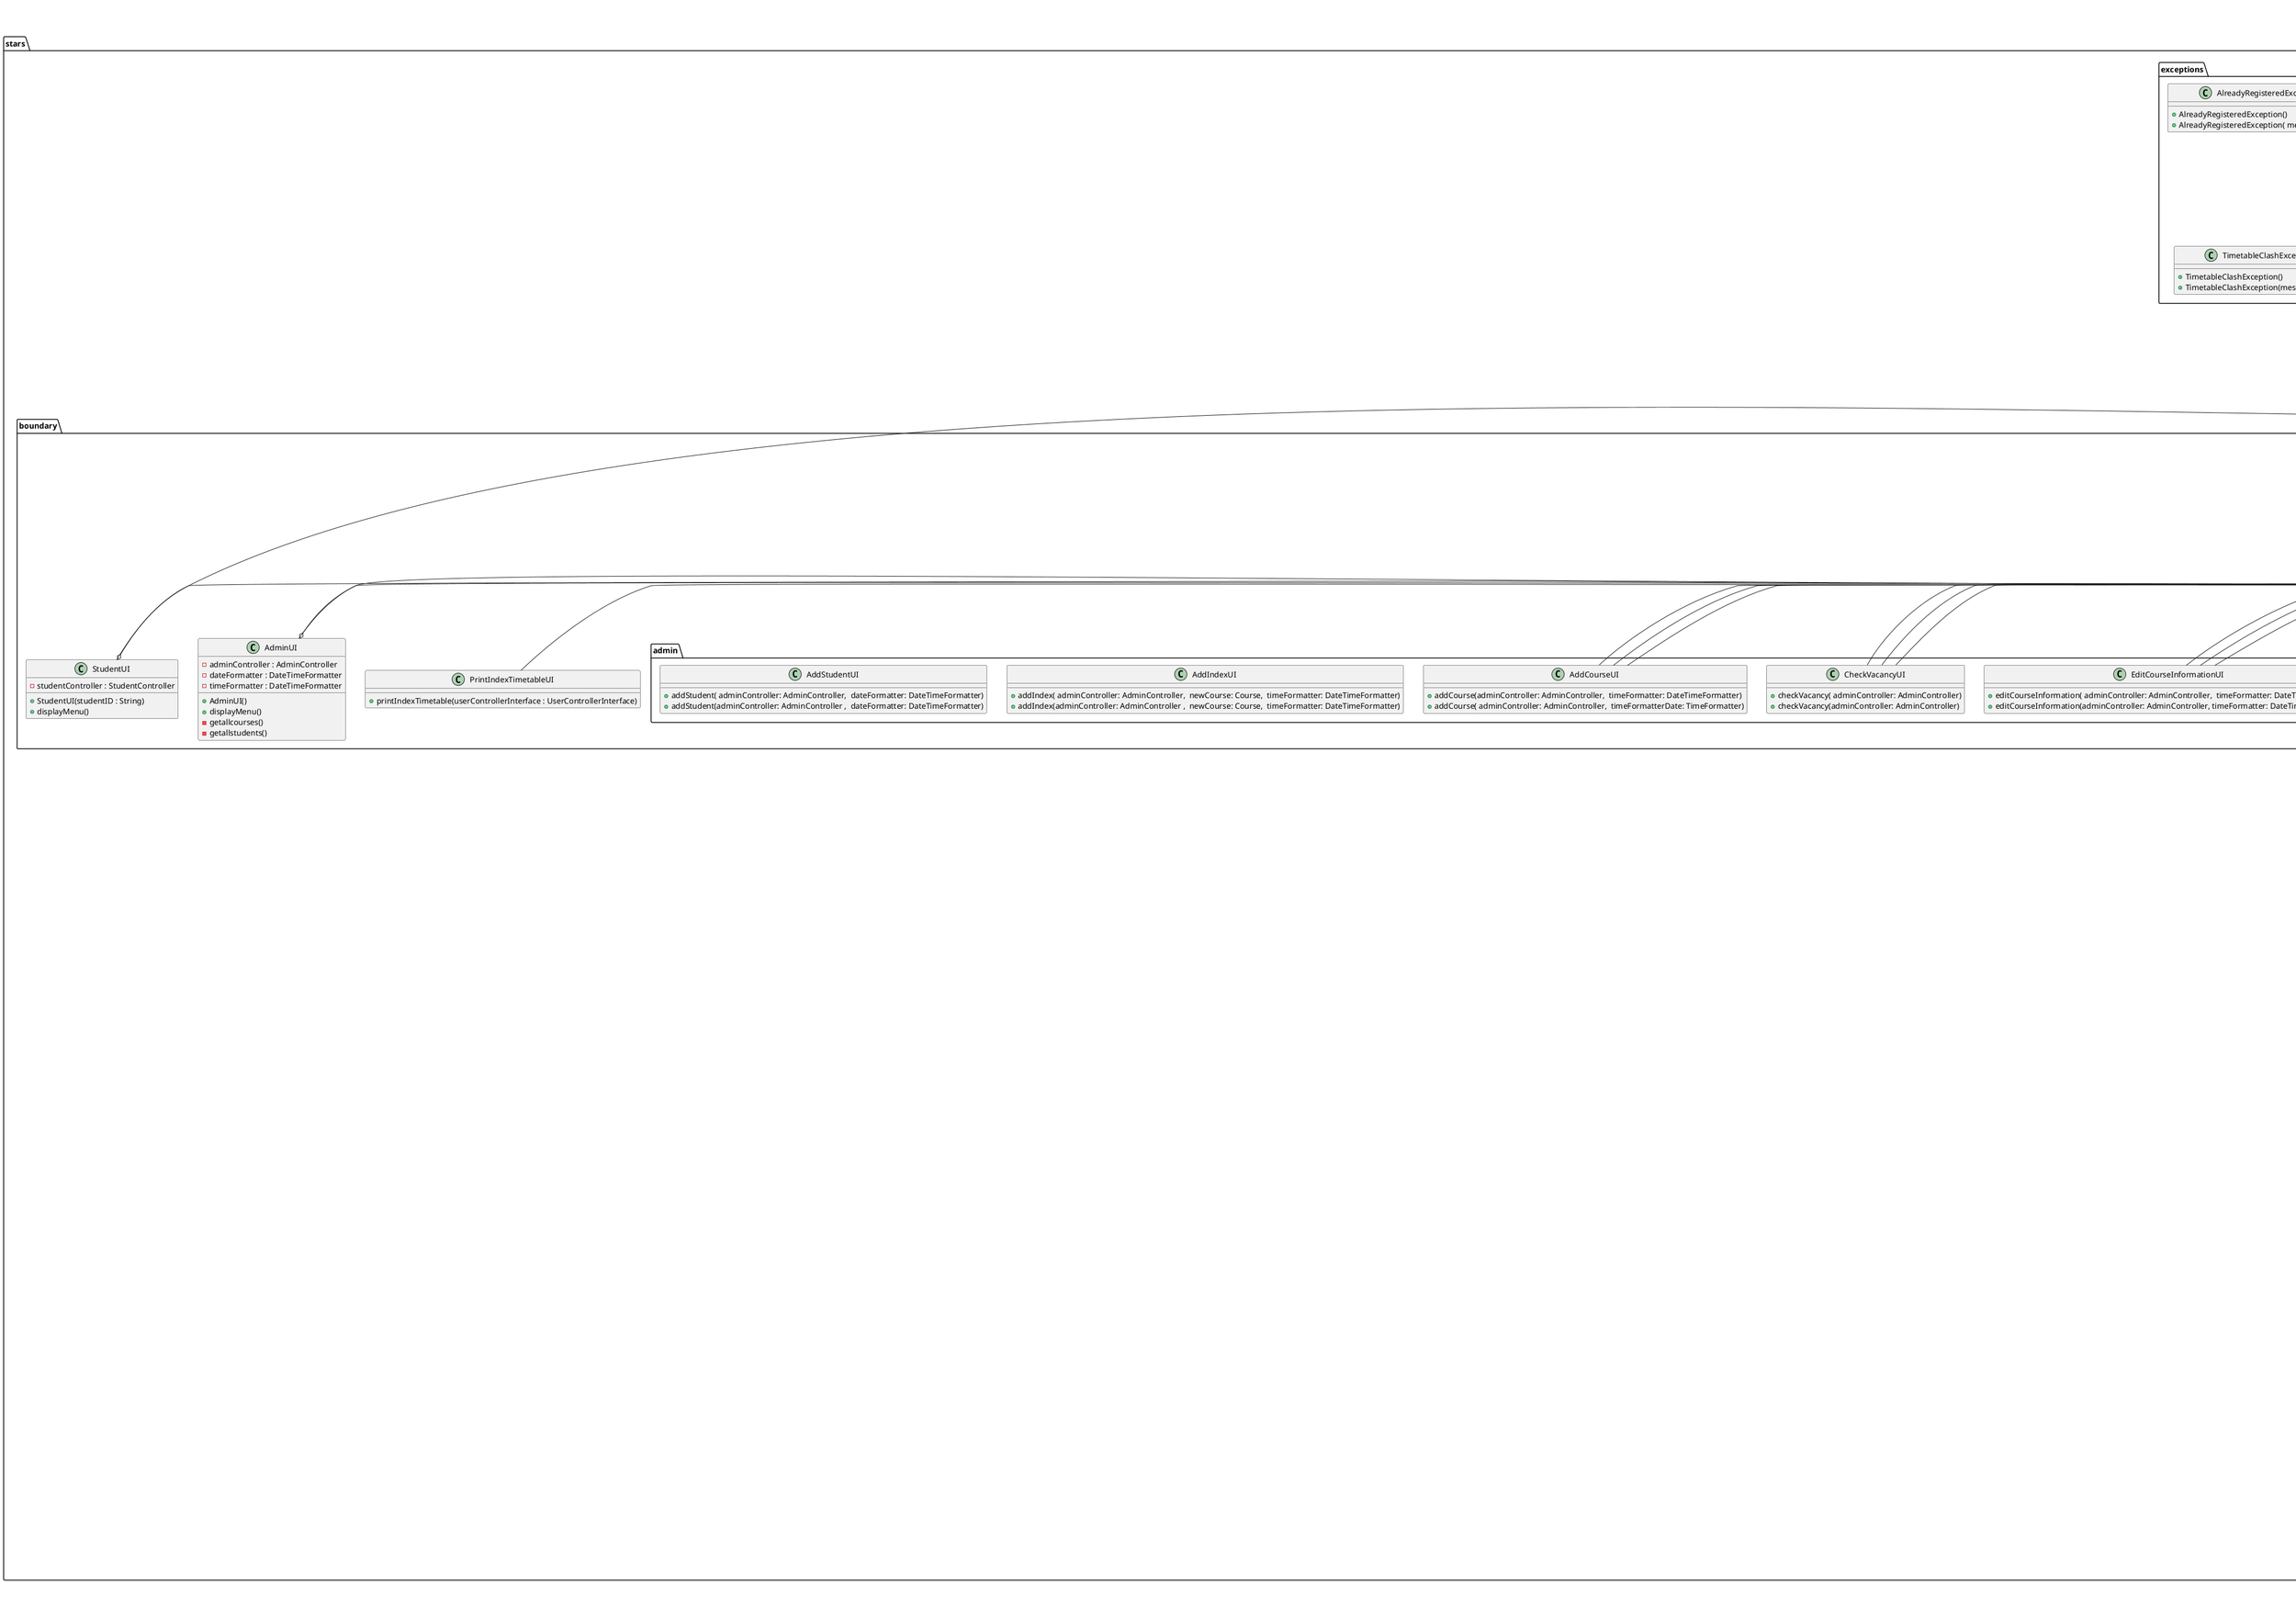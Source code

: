 @startuml

title __CZ2002's Class Diagram__\n
  namespace stars.boundary {
    class stars.boundary.AdminUI {
        - adminController : AdminController
        - dateFormatter : DateTimeFormatter
        - timeFormatter : DateTimeFormatter
        + AdminUI()
        + displayMenu()
        - getallcourses()
        - getallstudents()
    }
  }


  namespace stars.boundary {
    class stars.boundary.IndexTimingDisplayer {
        - index : Index
        - HEIGHT : int
        - WIDTH : int
        + IndexTimingDisplayer(index : Index)
        + displayTimetable()
        + pad(s : String) : String
    }
  }


  namespace stars.boundary {
    class stars.boundary.IntScanner {
        {static} + nextInt() : int
    }
  }


  namespace stars.boundary {
    class stars.boundary.LoginUI {
        {static} + main(args : String[])
        {static} - login()
    }
  }


  namespace stars.boundary {
    class stars.boundary.PrintIndexTimetableUI {
        + printIndexTimetable(userControllerInterface : UserControllerInterface)
    }
  }


  namespace stars.boundary {
    abstract class stars.boundary.SelectUI {
        + select(ls : ArrayList<Selectable>) : Selectable
    }
  }


  namespace stars.boundary {
    class stars.boundary.StudentUI {
        - studentController : StudentController
        + StudentUI(studentID : String)
        + displayMenu()
    }
  }


  namespace stars.boundary {
    class stars.boundary.TimetableDisplayer {
        - student : Student
        - HEIGHT : int
        - WIDTH : int
        + TimetableDisplayer(student : Student)
        + displayTimetable()
        + pad(s : String) : String
    }
  }


  stars.boundary.admin.AddCourseUI -up-|> stars.boundary.SelectUI
  stars.boundary.admin.CheckVacancyUI -up-|> stars.boundary.SelectUI
  stars.boundary.admin.EditCourseInformationUI -up-|> stars.boundary.SelectUI
  stars.boundary.admin.EditStudentAccessUI -up-|> stars.boundary.SelectUI
  stars.boundary.admin.PrintStudentListByCourseUI -up-|> stars.boundary.SelectUI
  stars.boundary.admin.PrintStudentListByIndexUI -up-|> stars.boundary.SelectUI

  namespace stars.boundary {
      namespace student {
        class stars.boundary.student.AddIndexUI {
            + addIndex(studentController : StudentController)
        }
      }
    }


    namespace stars.boundary {
      namespace student {
        class stars.boundary.student.ChangeIndexUI {
            + changeIndex(studentController : StudentController)
        }
      }
    }


    namespace stars.boundary {
      namespace student {
        class stars.boundary.student.CheckVacanciesAvailableUI {
            + checkVacanciesAvailable(studentController : StudentController)
        }
      }
    }


    namespace stars.boundary {
      namespace student {
        class stars.boundary.student.DropIndexUI {
            + dropIndex(studentController : StudentController)
        }
      }
    }


    namespace stars.boundary {
      namespace student {
        class stars.boundary.student.PrintRegisteredCoursesUI {
            + printRegisteredCourses(studentController : StudentController)
        }
      }
    }


    namespace stars.boundary {
      namespace student {
        class stars.boundary.student.SwopIndexUI {
            + swopIndex(studentController : StudentController)
        }
      }
    }


    stars.boundary.student.AddIndexUI -up-|> stars.boundary.SelectUI
    stars.boundary.student.ChangeIndexUI -up-|> stars.boundary.SelectUI
    stars.boundary.student.CheckVacanciesAvailableUI -up-|> stars.boundary.SelectUI
    stars.boundary.student.DropIndexUI -up-|> stars.boundary.SelectUI
    stars.boundary.student.SwopIndexUI -up-|> stars.boundary.SelectUI


namespace stars.controller {
    class stars.controller.AdminController {
        + AdminController()
        + addCourse(newCourse: Course): boolean
        + addIndex(selectedCourse: Course, newIndex: Index): boolean
        + addStudent(studentName: String, nationality: String, gender: String, studentID: String, degree: String,
                                 email: String, password: String, start: LocalDateTime, end: LocalDateTime): boolean
        + addTiming(newIndex: Index, newTiming: Timing): boolean
        + changeIndexID(selectedIndex: Index, newIndexID: int): boolean
        + createCourse(newCourseID: String, newAU: int, newSchool: String, newCourseName: String): Course
        + createIndex(selectedCourse: Course, newVacancy: int, newIndexNumber, int): Index
        + createTiming(day: Day, type: Type, start: LocalTime, end: LocalTime): Timing
        + dropIndex(selectedCourse: Course, selectedIndex: Index): boolean
        + editAccess(studentID: String, start: LocalDateTime , end: LocalDateTime)
        + getCourseList(): ArrayList<Course>
        + getStudentList(): ArrayList<Student>
        + save()
        + setCourseID(selectedCourse: Course, newCourseID: String): boolean
        + setVacancyLimit(selectedIndex: Index, newVacancyLimit: int): boolean
    }
  }


  namespace stars.controller {
    interface stars.controller.Authenticator {
        {abstract} + authenticate(username: String, password: String): boolean
    }
  }


  namespace stars.controller {
    class stars.controller.DatabaseManager {
        - db: Database
        - DATABASE_FILE : String
        + DatabaseManager()
        + addCourse(course: Course): boolean
        + addStudent(student: Student): boolean
        + findStudent(studentID: String): Student
        + getCoursesArray(): ArrayList<Course>
        + getStudentArray(): ArrayList<Student>
        + saveInformation()
        - loadInformation()
    }
  }


  namespace stars.controller {
    class stars.controller.FlatFileAdminAuthenticator {
        - ADMIN_ACCOUNT_FILE : String
        + authenticate(username: String, password: String): boolean
    }
  }


  namespace stars.controller {
    class stars.controller.FlatFileStudentAuthenticator {
        - db: Database
        - STUDENT_ACCOUNTS_FILE : String
        + addStudent(username: String, password: String, accessStart: LocalDateTime, accessEnd:LocalDateTime)
        + authenticate(username: String, password: String): boolean
        + editAccess(username: String, accessStart: LocalDateTime, accessEnd: LocalDateTime)
    }
  }


  namespace stars.controller {
    class stars.controller.IndexStudentAdder {
        + addStudent(index: Index, studentRegisteredCourses: StudentRegisteredCourses): boolean
    }
  }


  namespace stars.controller {
    class stars.controller.IndexStudentDropper {
        + dropStudent(index: Index,  studentRegisteredCourses: StudentRegisteredCourses): boolean
    }
  }


  namespace stars.controller {
    class stars.controller.IndexStudentSwopper {
        + swopStudent( index: Index, curStudent: Student, newStudent: Student): boolean
    }
  }


  namespace stars.controller {
    class stars.controller.LoginController {
        + verifyLogin( username: String, password: String): boolean
    }
  }


  namespace stars.controller {
    class stars.controller.SetVacancyLimitController {
        + setVacancyLimit(selectedIndex: Index ,  newVacancyLimit: int): boolean
    }
  }


  namespace stars.controller {
    interface stars.controller.StudentAuthenticator {
        {abstract} + addStudent( username: String,  password: String, accessStart: LocalDateTime,  accessEnd: LocalDateTime)
        {abstract} + editAccess( username: String,  accessStart: LocalDateTime,  accessEnd: LocalDateTime)
    }
  }

  namespace stars.controller {
    class stars.controller.StudentController {
        + StudentController(studentID: String)
        + addIndex( myIndex:Index):boolean
        + changeIndex(oldIndex: Index , newIndex: Index ): boolean
        + displayTimetable()
        + dropIndex( index: Index): boolean
        + getConfirmedIndex(): ArrayList<Index>
        + getCourseList():  ArrayList<Course>
        + getRegisteredIndex(): ArrayList<Index>
        + getWaitlistedIndex(): ArrayList<Index>
        + save()
        + swopIndex(friendID: String , myIndex: Index): boolean
    }
  }


  namespace stars.controller {
    class stars.controller.TimetableClashChecker {
        + checkClash( studentRegisteredCourses: StudentRegisteredCourses, newIndex: Index ): boolean
        + checkClash(studentRegisteredCourses: StudentRegisteredCourses , newIndex: Index,  oldIndex: Index): boolean
    }
  }


  namespace stars.controller {
    interface stars.controller.UserControllerInterface {
        {abstract} + getCourseList(): ArrayList<Course>
    }
  }


  stars.controller.AdminController .up.|> stars.controller.UserControllerInterface
  stars.controller.AdminController o-- stars.controller.DatabaseManager : dbManager
  stars.controller.DatabaseManager o-- stars.entity.Database : db
  stars.controller.FlatFileAdminAuthenticator .up.|> stars.controller.Authenticator
  stars.controller.FlatFileStudentAuthenticator .up.|> stars.controller.StudentAuthenticator
  stars.controller.StudentController .up.|> stars.controller.UserControllerInterface
  stars.controller.StudentController o-- stars.controller.DatabaseManager : dbManager
  stars.controller.StudentController o-- stars.boundary.TimetableDisplayer : displayer
  stars.controller.StudentController o-- stars.entity.Student : myStudent

    namespace stars.exceptions {
        class stars.exceptions.AlreadyRegisteredException {
            + AlreadyRegisteredException()
            + AlreadyRegisteredException( message: String)
        }
      }


      namespace stars.exceptions {
        class stars.exceptions.ExceedAUException {
            + ExceedAUException()
            + ExceedAUException(message: String)
        }
      }


      namespace stars.exceptions {
        class stars.exceptions.TimetableClashException {
            + TimetableClashException()
            + TimetableClashException(message: String)
        }
      }

      namespace stars.boundary {
          namespace admin {
            class stars.boundary.admin.AddCourseUI {
                + addCourse(adminController: AdminController,  timeFormatter: DateTimeFormatter)
            }
          }
        }


        namespace stars.boundary {
          namespace admin {
            class stars.boundary.admin.AddIndexUI {
                + addIndex( adminController: AdminController,  newCourse: Course,  timeFormatter: DateTimeFormatter)
            }
          }
        }


        namespace stars.boundary {
          namespace admin {
            class stars.boundary.admin.AddStudentUI {
                + addStudent( adminController: AdminController,  dateFormatter: DateTimeFormatter)
            }
          }
        }


        namespace stars.boundary {
          namespace admin {
            class stars.boundary.admin.CheckVacancyUI {
                + checkVacancy( adminController: AdminController)
            }
          }
        }


        namespace stars.boundary {
          namespace admin {
            class stars.boundary.admin.EditCourseInformationUI {
                + editCourseInformation( adminController: AdminController,  timeFormatter: DateTimeFormatter)
            }
          }
        }


        namespace stars.boundary {
          namespace admin {
            class stars.boundary.admin.EditStudentAccessUI {
                + editStudentAccess( adminController: AdminController,  dateFormatter: DateTimeFormatter)
            }
          }
        }


        namespace stars.boundary {
          namespace admin {
            class stars.boundary.admin.PrintStudentListByCourseUI {
                + printStudentListByCourse( adminController: AdminController)
            }
          }
        }


        namespace stars.boundary {
          namespace admin {
            class stars.boundary.admin.PrintStudentListByIndexUI {
                + printStudentListByIndex(adminController: AdminController)
            }
          }
        }

    namespace stars.entity {
    class stars.entity.Course {
        - au : int
        - courseID : String
        - courseName : String
        - indexList : ArrayList<Index>
        - school : String
        + Course(courseID : String, au : int, school : String, courseName : String)
        + addIndex(newIndex : Index) : boolean
        + getAu() : int
        + getCourseID() : String
        + getCourseName() : String
        + getIndexList() : ArrayList<Index>
        + getSchool() : String
        + print() : String
        + setAu(au : int)
        + setCourseID(courseID : String)
        + setCourseName(courseName : String)
        + setIndexList(indexList ArrayList<Index>) 
        + setSchool(school : String)
    }
  }


  namespace stars.entity {
    class stars.entity.Database {
        - coursesArray : ArrayList<Course>
        - studentArray : ArrayList<Student>
        + Database()
        + addCourse(course : Course) : boolean
        + addStudent(student : Student) : boolean
        + findStudent(studentID : String) : Student
        + getCoursesArray() : ArrayList<Course>
        + getStudentArray() : ArrayList<Student>
    }
  }


  namespace stars.entity {
    class stars.entity.EmailService {
        - student : Student
        - password : String
        - username : String
        + EmailService(student Student)
        + sendNotification(index : Index)
    }
  }


  namespace stars.entity {
    class stars.entity.Index {
        - confirmedList : ArrayList<Student>
        - indexNumber : int
        - timings : ArrayList<Timing>
        - vacancy : int
        - vacancyLimit : int
        - course : Course
        - waitList : ArrayList<Student>
        + Index(course : Course, vacancy : int, indexNumber : int)
        + addStudentToConfirmedList(student : Student)
        + addStudentToWaitList(student : Student)
        + addTiming(newTiming : Timing) : boolean
        + dequeueStudent() : Student
        + dropStudentFromConfirmedList(student : Student)
        + dropStudentFromWaitList(student : Student)
        + getAU() : int
        + getConfirmedList() : ArrayList<Student>
        + getCourse() : Course
        + getIndexNumber() : int
        + getTimings() ArrayList<Timing>
        + getVacancy() : int
        + getVacancyLimit() : int
        + getWaitList() : ArrayList<Student> 
        + insertStudentToWaitList(student : Student, location : int)
        + print() : String
        + setConfirmedList(confirmedList : ArrayList<Student>)
        + setCourse(course : Course)
        + setIndexNumber(indexNumber : int)
        + setTimings(timings : ArrayList<Timing>)
        + setVacancy(vacancy : UserControllerInterface)
        + setVacancyLimit(newVacancyLimit : int)
        + setWaitList(waitList : ArrayList<Student>)
    }
  }


  namespace stars.entity {
    interface stars.entity.NotificationInterface {
        {abstract} + sendNotification(index : Index)
    }
  }


  namespace stars.entity {
    interface stars.entity.Selectable {
        {abstract} + print() : String
    }
  }


  namespace stars.entity {
    class stars.entity.Student {
        - degree : String
        - email : String
        - gender : String
        - nationality : String
        - studentID : String
        - studentName : String
        - registeredCourses : StudentRegisteredCourses
        - notificationService : NotificationInterface
        + Student(studentName : String, nationality : String, gender : String, studentID : String, degree : String, email : String)
        + addIndex(index : Index) : boolean
        + changeIndex(oldIndex : Index, newIndex : Index) : boolean
        + checkChangeIndex(friendIndex : Index, myIndex : Index) : boolean
        + dropIndex(index : Index) : boolean
        + getConfirmedIndex() : ArrayList<Index>
        + getDegree() : String
        + getEmail() : String
        + getGender() : String
        + getNationality() : String
        + getRegisteredIndex() : ArrayList<Index>
        + getStudentID() : String
        + getStudentName() : String
        + getWaitlistedIndex() : ArrayList<Index>
        + getregisteredCourses() : StudentRegisteredCourses
        + moveToConfirmed(index : Index)
        + print() : String
        + sendNotification(index : Index)
        + swopPlaces(friendIndex : Index, friend : Student) : boolean
    }
  }


  namespace stars.entity {
    class stars.entity.StudentRegisteredCourses {
        - AU : int
        - confirmedIndexArray : ArrayList<Index>
        - waitlistedIndexArray : ArrayList<Index>
        - owner : Student
        + StudentRegisteredCourses(owner : Student)
        + addAU(au : int)
        + addIndex(index : Index) : boolean
        + addToConfirmedIndexArray(index : Index)
        + addToWaitlistedIndexArray(index : Index)
        + changeIndex(oldIndex : Index, newIndex : Index) : boolean
        + dropIndex(index : Index) : boolean
        + getAU() : int
        + getConfirmedIndexArray() : ArrayList<Index>
        + getIndexList() : ArrayList<Index>
        + getOwner() : Student
        + getWaitlistedIndexArray() : ArrayList<Index>
        + moveToConfirmed(index : Index)
        + removeFromConfirmedIndexArray(index : Index)
        + removeFromWaitlistedIndexArray(index : Index)
        + swopPlaces(friendIndex : Index, friend : Student) : boolean
    }
  }


  namespace stars.entity {
    class stars.entity.Timing {
        - end : LocalTime
        - start : LocalTime
        - day : Day
        - type : Type
        + Timing(day : Day, type : Type, start : LocalTime, end : LocalTime)
        + checkOverlap(otherTiming : Timing) : boolean
        + getDay() : Day
        + getEnd() : LocalTime
        + getStart() : LocalTime
        + getType() : Type
        + setEnd(end : LocalTime)
        + setStart(start : LocalTime)
    }
  }


  namespace stars.entity {
    enum Day {
      FRI
      MON
      THU
      TUE
      WED
    }
  }


  namespace stars.entity {
    enum Type {
      LAB
      LEC
      TUT
    }
  }

    namespace stars.boundary {
      namespace admin {
        class stars.boundary.admin.AddCourseUI {
            + addCourse( adminController: AdminController,  timeFormatterDate: TimeFormatter)
        }
      }
    }


    namespace stars.boundary {
      namespace admin {
        class stars.boundary.admin.AddIndexUI {
            + addIndex(adminController: AdminController ,  newCourse: Course,  timeFormatter: DateTimeFormatter)
        }
      }
    }


    namespace stars.boundary {
      namespace admin {
        class stars.boundary.admin.AddStudentUI {
            + addStudent(adminController: AdminController ,  dateFormatter: DateTimeFormatter)
        }
      }
    }


    namespace stars.boundary {
      namespace admin {
        class stars.boundary.admin.CheckVacancyUI {
            + checkVacancy(adminController: AdminController)
        }
      }
    }


    namespace stars.boundary {
      namespace admin {
        class stars.boundary.admin.EditCourseInformationUI {
            + editCourseInformation(adminController: AdminController, timeFormatter: DateTimeFormatter)
        }
      }
    }


    namespace stars.boundary {
      namespace admin {
        class stars.boundary.admin.EditStudentAccessUI {
            + editStudentAccess(adminController: AdminController , dateFormatter:  DateTimeFormatter)
        }
      }
    }


    namespace stars.boundary {
      namespace admin {
        class stars.boundary.admin.PrintStudentListByCourseUI {
            + printStudentListByCourse(adminController: AdminController)
        }
      }
    }


    namespace stars.boundary {
      namespace admin {
        class stars.boundary.admin.PrintStudentListByIndexUI {
            + printStudentListByIndex(adminController: AdminController)
        }
      }
    }


      namespace stars.boundary {
        namespace student {
          class stars.boundary.student.AddIndexUI {
              + addIndex(studentController : StudentController)
          }
        }
      }


      namespace stars.boundary {
        namespace student {
          class stars.boundary.student.ChangeIndexUI {
              + changeIndex(studentController : StudentController)
          }
        }
      }


      namespace stars.boundary {
        namespace student {
          class stars.boundary.student.CheckVacanciesAvailableUI {
              + checkVacanciesAvailable(studentController : StudentController)
          }
        }
      }


      namespace stars.boundary {
        namespace student {
          class stars.boundary.student.DropIndexUI {
              + dropIndex(studentController : StudentController)
          }
        }
      }


      namespace stars.boundary {
        namespace student {
          class stars.boundary.student.PrintRegisteredCoursesUI {
              + printRegisteredCourses(studentController : StudentController)
          }
        }
      }


      namespace stars.boundary {
        namespace student {
          class stars.boundary.student.SwopIndexUI {
              + swopIndex(studentController : StudentController)
          }
        }
      }


      stars.boundary.student.AddIndexUI -up-|> stars.boundary.SelectUI
      stars.boundary.student.ChangeIndexUI -up-|> stars.boundary.SelectUI
      stars.boundary.student.CheckVacanciesAvailableUI -up-|> stars.boundary.SelectUI
      stars.boundary.student.DropIndexUI -up-|> stars.boundary.SelectUI
      stars.boundary.student.SwopIndexUI -up-|> stars.boundary.SelectUI





    stars.boundary.admin.AddCourseUI -up-|> stars.boundary.SelectUI
    stars.boundary.admin.CheckVacancyUI -up-|> stars.boundary.SelectUI
    stars.boundary.admin.EditCourseInformationUI -up-|> stars.boundary.SelectUI
    stars.boundary.admin.EditStudentAccessUI -up-|> stars.boundary.SelectUI
    stars.boundary.admin.PrintStudentListByCourseUI -up-|> stars.boundary.SelectUI
    stars.boundary.admin.PrintStudentListByIndexUI -up-|> stars.boundary.SelectUI




  stars.entity.Course .up.|> java.io.Serializable
  stars.entity.Course .up.|> stars.entity.Selectable
  stars.entity.Database .up.|> java.io.Serializable
  stars.entity.EmailService .up.|> stars.entity.NotificationInterface
  stars.entity.EmailService o-- stars.entity.Student : student
  stars.entity.Index .up.|> java.io.Serializable
  stars.entity.Index .up.|> stars.entity.Selectable
  stars.entity.Index o-- stars.entity.Course : course
  stars.entity.Student .up.|> java.io.Serializable
  stars.entity.Student .up.|> stars.entity.Selectable
  stars.entity.Student o-- stars.entity.NotificationInterface : notificationService
  stars.entity.Student o-- stars.entity.StudentRegisteredCourses : registeredCourses
  stars.entity.StudentRegisteredCourses .up.|> java.io.Serializable
  stars.entity.StudentRegisteredCourses o-- stars.entity.Student : owner
  stars.entity.Timing .up.|> java.io.Serializable
  stars.entity.Timing o-- stars.entity.Timing.Day : day
  stars.entity.Timing o-- stars.entity.Timing.Type : type
  stars.entity.Timing +-down- stars.entity.Timing.Day
  stars.entity.Timing +-down- stars.entity.Timing.Type



  

  stars.boundary.AdminUI -up-|> stars.boundary.SelectUI
  stars.boundary.AdminUI o-- stars.controller.AdminController : adminController
  stars.boundary.IndexTimingDisplayer o-- stars.entity.Index : index
  stars.boundary.PrintIndexTimetableUI -up-|> stars.boundary.SelectUI
  stars.boundary.StudentUI -up-|> stars.boundary.SelectUI
  stars.boundary.StudentUI o-- stars.controller.StudentController : studentController
  stars.boundary.TimetableDisplayer o-- stars.entity.Student : student
  stars.boundary.admin.AddCourseUI -up-|> stars.boundary.SelectUI
  stars.boundary.admin.CheckVacancyUI -up-|> stars.boundary.SelectUI
  stars.boundary.admin.EditCourseInformationUI -up-|> stars.boundary.SelectUI
  stars.boundary.admin.EditStudentAccessUI -up-|> stars.boundary.SelectUI
  stars.boundary.admin.PrintStudentListByCourseUI -up-|> stars.boundary.SelectUI
  stars.boundary.admin.PrintStudentListByIndexUI -up-|> stars.boundary.SelectUI
  stars.boundary.student.AddIndexUI -up-|> stars.boundary.SelectUI
  stars.boundary.student.ChangeIndexUI -up-|> stars.boundary.SelectUI
  stars.boundary.student.CheckVacanciesAvailableUI -up-|> stars.boundary.SelectUI
  stars.boundary.student.DropIndexUI -up-|> stars.boundary.SelectUI
  stars.boundary.student.SwopIndexUI -up-|> stars.boundary.SelectUI
  stars.controller.AdminController .up.|> stars.controller.UserControllerInterface
  stars.controller.AdminController o-- stars.controller.DatabaseManager : dbManager
  stars.controller.DatabaseManager o-- stars.entity.Database : db
  stars.controller.FlatFileAdminAuthenticator .up.|> stars.controller.Authenticator
  stars.controller.FlatFileStudentAuthenticator .up.|> stars.controller.StudentAuthenticator
  stars.controller.StudentController .up.|> stars.controller.UserControllerInterface
  stars.controller.StudentController o-- stars.controller.DatabaseManager : dbManager
  stars.controller.StudentController o-- stars.boundary.TimetableDisplayer : displayer
  stars.controller.StudentController o-- stars.entity.Student : myStudent
  stars.entity.Course .up.|> java.io.Serializable
  stars.entity.Course .up.|> stars.entity.Selectable
  stars.entity.Database .up.|> java.io.Serializable
  stars.entity.EmailService .up.|> stars.entity.NotificationInterface
  stars.entity.EmailService o-- stars.entity.Student : student
  stars.entity.Index .up.|> java.io.Serializable
  stars.entity.Index .up.|> stars.entity.Selectable
  stars.entity.Index o-- stars.entity.Course : course
  stars.entity.Student .up.|> java.io.Serializable
  stars.entity.Student .up.|> stars.entity.Selectable
  stars.entity.Student o-- stars.entity.NotificationInterface : notificationService
  stars.entity.Student o-- stars.entity.StudentRegisteredCourses : registeredCourses
  stars.entity.StudentRegisteredCourses .up.|> java.io.Serializable
  stars.entity.StudentRegisteredCourses o-- stars.entity.Student : owner
  stars.entity.Timing .up.|> java.io.Serializable
  stars.entity.Timing o-- stars.entity.Timing.Day : day
  stars.entity.Timing o-- stars.entity.Timing.Type : type


right footer


PlantUML diagram generated by SketchIt! (https://bitbucket.org/pmesmeur/sketch.it)
For more information about this tool, please contact philippe.mesmeur@gmail.com
endfooter

@enduml
